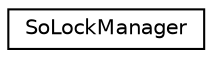 digraph "Graphical Class Hierarchy"
{
 // LATEX_PDF_SIZE
  edge [fontname="Helvetica",fontsize="10",labelfontname="Helvetica",labelfontsize="10"];
  node [fontname="Helvetica",fontsize="10",shape=record];
  rankdir="LR";
  Node0 [label="SoLockManager",height=0.2,width=0.4,color="black", fillcolor="white", style="filled",URL="$classSoLockManager.html",tooltip="The SoLockManager is a defunct software license lock mechanism."];
}
